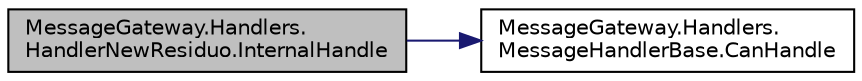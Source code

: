digraph "MessageGateway.Handlers.HandlerNewResiduo.InternalHandle"
{
 // INTERACTIVE_SVG=YES
 // LATEX_PDF_SIZE
  edge [fontname="Helvetica",fontsize="10",labelfontname="Helvetica",labelfontsize="10"];
  node [fontname="Helvetica",fontsize="10",shape=record];
  rankdir="LR";
  Node1 [label="MessageGateway.Handlers.\lHandlerNewResiduo.InternalHandle",height=0.2,width=0.4,color="black", fillcolor="grey75", style="filled", fontcolor="black",tooltip="InternalHandle que va tomando las cualidades necesarias para crear un residuo."];
  Node1 -> Node2 [color="midnightblue",fontsize="10",style="solid",fontname="Helvetica"];
  Node2 [label="MessageGateway.Handlers.\lMessageHandlerBase.CanHandle",height=0.2,width=0.4,color="black", fillcolor="white", style="filled",URL="$classMessageGateway_1_1Handlers_1_1MessageHandlerBase.html#a2172b968fcb759fe4375cd2dfd96be0d",tooltip="Determina si se puede manejar la palabra (EN MINUSCULA) desde las palabras clave."];
}
